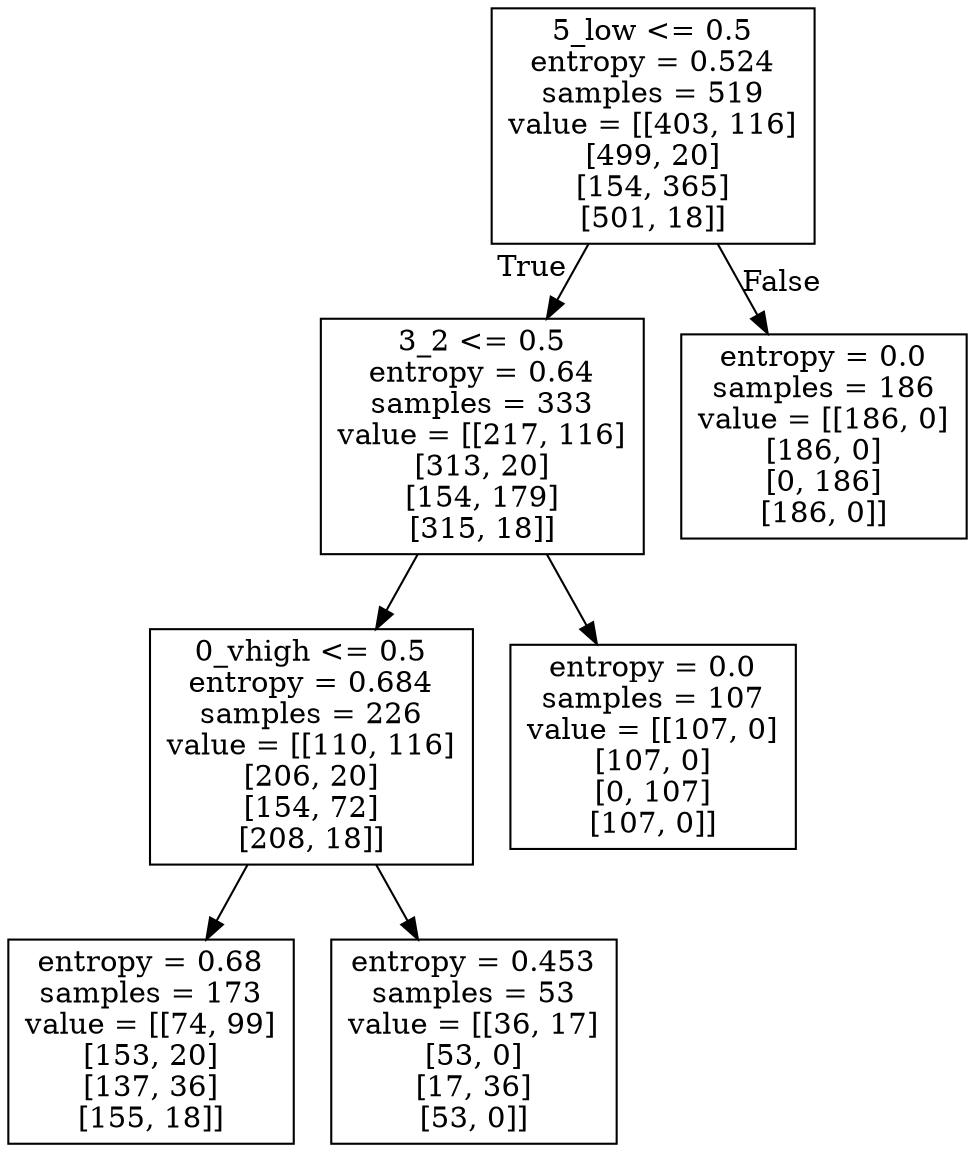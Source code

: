 digraph Tree {
node [shape=box] ;
0 [label="5_low <= 0.5\nentropy = 0.524\nsamples = 519\nvalue = [[403, 116]\n[499, 20]\n[154, 365]\n[501, 18]]"] ;
1 [label="3_2 <= 0.5\nentropy = 0.64\nsamples = 333\nvalue = [[217, 116]\n[313, 20]\n[154, 179]\n[315, 18]]"] ;
0 -> 1 [labeldistance=2.5, labelangle=45, headlabel="True"] ;
2 [label="0_vhigh <= 0.5\nentropy = 0.684\nsamples = 226\nvalue = [[110, 116]\n[206, 20]\n[154, 72]\n[208, 18]]"] ;
1 -> 2 ;
3 [label="entropy = 0.68\nsamples = 173\nvalue = [[74, 99]\n[153, 20]\n[137, 36]\n[155, 18]]"] ;
2 -> 3 ;
4 [label="entropy = 0.453\nsamples = 53\nvalue = [[36, 17]\n[53, 0]\n[17, 36]\n[53, 0]]"] ;
2 -> 4 ;
5 [label="entropy = 0.0\nsamples = 107\nvalue = [[107, 0]\n[107, 0]\n[0, 107]\n[107, 0]]"] ;
1 -> 5 ;
6 [label="entropy = 0.0\nsamples = 186\nvalue = [[186, 0]\n[186, 0]\n[0, 186]\n[186, 0]]"] ;
0 -> 6 [labeldistance=2.5, labelangle=-45, headlabel="False"] ;
}